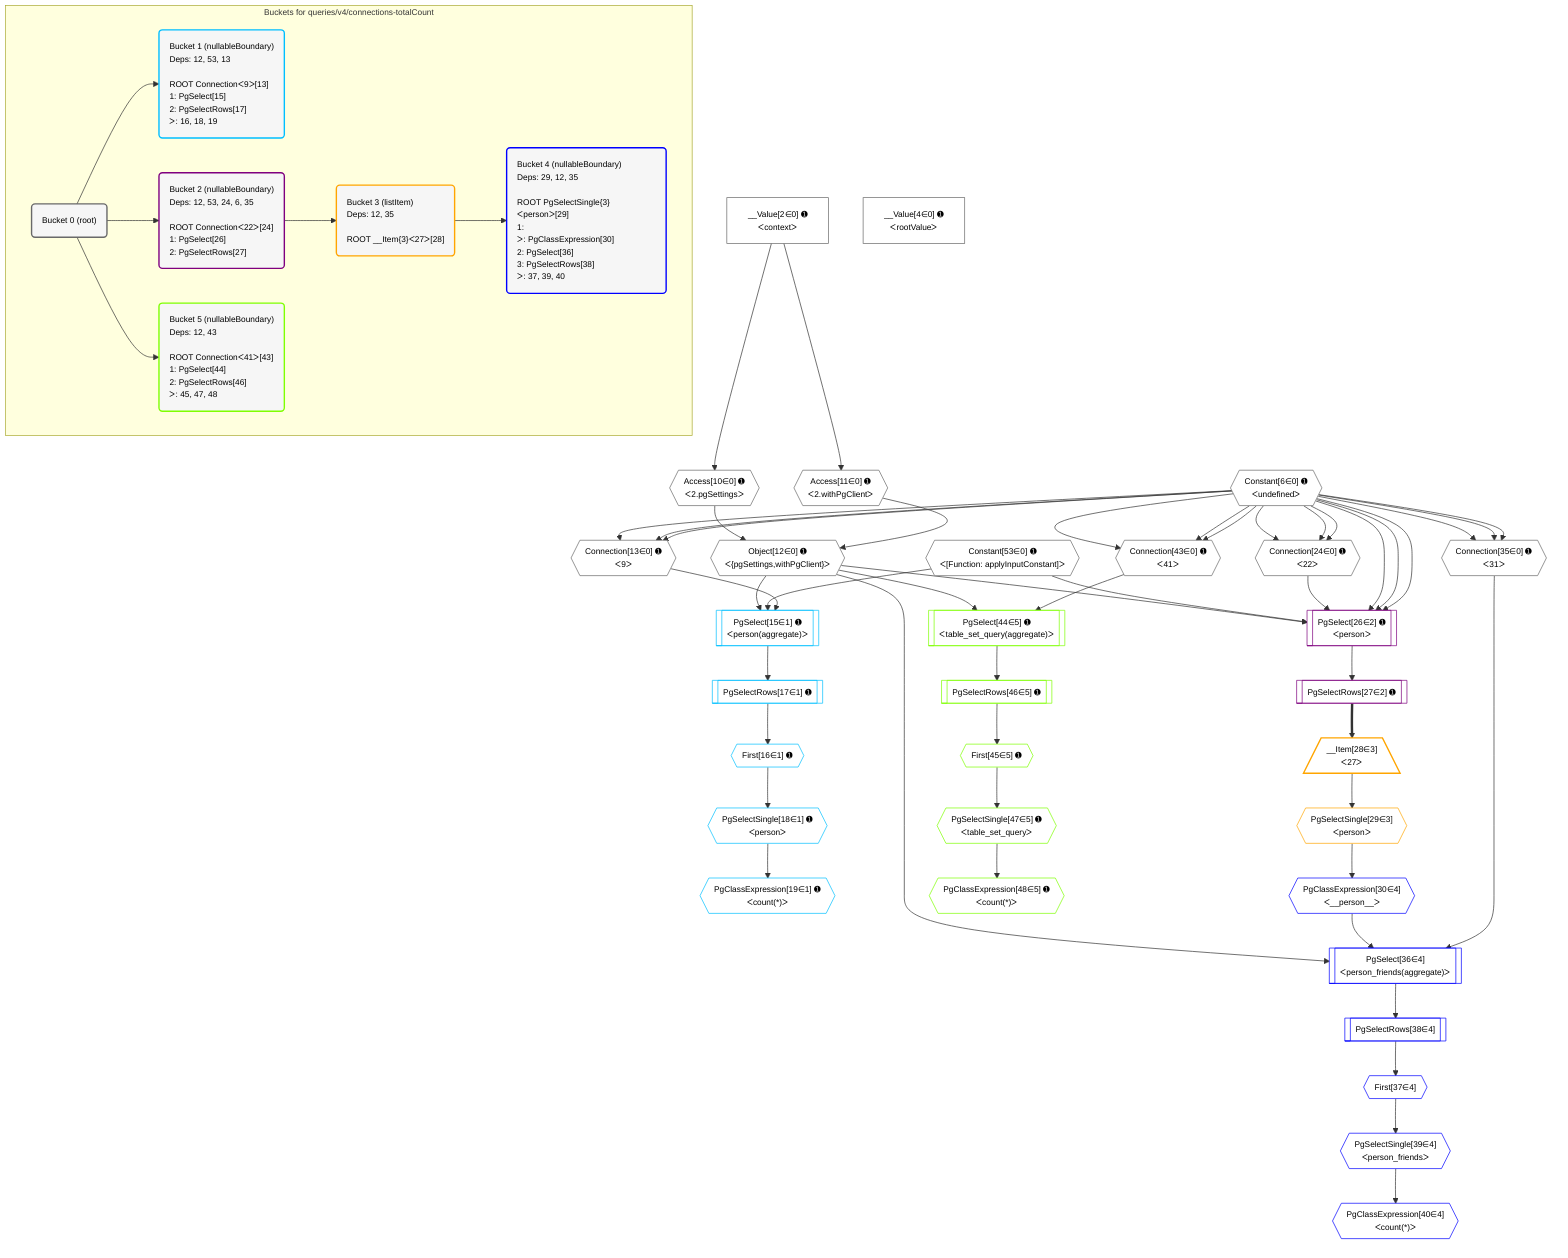 %%{init: {'themeVariables': { 'fontSize': '12px'}}}%%
graph TD
    classDef path fill:#eee,stroke:#000,color:#000
    classDef plan fill:#fff,stroke-width:1px,color:#000
    classDef itemplan fill:#fff,stroke-width:2px,color:#000
    classDef unbatchedplan fill:#dff,stroke-width:1px,color:#000
    classDef sideeffectplan fill:#fcc,stroke-width:2px,color:#000
    classDef bucket fill:#f6f6f6,color:#000,stroke-width:2px,text-align:left


    %% plan dependencies
    Connection13{{"Connection[13∈0] ➊<br />ᐸ9ᐳ"}}:::plan
    Constant6{{"Constant[6∈0] ➊<br />ᐸundefinedᐳ"}}:::plan
    Constant6 & Constant6 & Constant6 --> Connection13
    Connection24{{"Connection[24∈0] ➊<br />ᐸ22ᐳ"}}:::plan
    Constant6 & Constant6 & Constant6 --> Connection24
    Connection35{{"Connection[35∈0] ➊<br />ᐸ31ᐳ"}}:::plan
    Constant6 & Constant6 & Constant6 --> Connection35
    Connection43{{"Connection[43∈0] ➊<br />ᐸ41ᐳ"}}:::plan
    Constant6 & Constant6 & Constant6 --> Connection43
    Object12{{"Object[12∈0] ➊<br />ᐸ{pgSettings,withPgClient}ᐳ"}}:::plan
    Access10{{"Access[10∈0] ➊<br />ᐸ2.pgSettingsᐳ"}}:::plan
    Access11{{"Access[11∈0] ➊<br />ᐸ2.withPgClientᐳ"}}:::plan
    Access10 & Access11 --> Object12
    __Value2["__Value[2∈0] ➊<br />ᐸcontextᐳ"]:::plan
    __Value2 --> Access10
    __Value2 --> Access11
    __Value4["__Value[4∈0] ➊<br />ᐸrootValueᐳ"]:::plan
    Constant53{{"Constant[53∈0] ➊<br />ᐸ[Function: applyInputConstant]ᐳ"}}:::plan
    PgSelect15[["PgSelect[15∈1] ➊<br />ᐸperson(aggregate)ᐳ"]]:::plan
    Object12 & Constant53 & Connection13 --> PgSelect15
    First16{{"First[16∈1] ➊"}}:::plan
    PgSelectRows17[["PgSelectRows[17∈1] ➊"]]:::plan
    PgSelectRows17 --> First16
    PgSelect15 --> PgSelectRows17
    PgSelectSingle18{{"PgSelectSingle[18∈1] ➊<br />ᐸpersonᐳ"}}:::plan
    First16 --> PgSelectSingle18
    PgClassExpression19{{"PgClassExpression[19∈1] ➊<br />ᐸcount(*)ᐳ"}}:::plan
    PgSelectSingle18 --> PgClassExpression19
    PgSelect26[["PgSelect[26∈2] ➊<br />ᐸpersonᐳ"]]:::plan
    Object12 & Constant53 & Connection24 & Constant6 & Constant6 & Constant6 --> PgSelect26
    PgSelectRows27[["PgSelectRows[27∈2] ➊"]]:::plan
    PgSelect26 --> PgSelectRows27
    __Item28[/"__Item[28∈3]<br />ᐸ27ᐳ"\]:::itemplan
    PgSelectRows27 ==> __Item28
    PgSelectSingle29{{"PgSelectSingle[29∈3]<br />ᐸpersonᐳ"}}:::plan
    __Item28 --> PgSelectSingle29
    PgSelect36[["PgSelect[36∈4]<br />ᐸperson_friends(aggregate)ᐳ"]]:::plan
    PgClassExpression30{{"PgClassExpression[30∈4]<br />ᐸ__person__ᐳ"}}:::plan
    Object12 & PgClassExpression30 & Connection35 --> PgSelect36
    PgSelectSingle29 --> PgClassExpression30
    First37{{"First[37∈4]"}}:::plan
    PgSelectRows38[["PgSelectRows[38∈4]"]]:::plan
    PgSelectRows38 --> First37
    PgSelect36 --> PgSelectRows38
    PgSelectSingle39{{"PgSelectSingle[39∈4]<br />ᐸperson_friendsᐳ"}}:::plan
    First37 --> PgSelectSingle39
    PgClassExpression40{{"PgClassExpression[40∈4]<br />ᐸcount(*)ᐳ"}}:::plan
    PgSelectSingle39 --> PgClassExpression40
    PgSelect44[["PgSelect[44∈5] ➊<br />ᐸtable_set_query(aggregate)ᐳ"]]:::plan
    Object12 & Connection43 --> PgSelect44
    First45{{"First[45∈5] ➊"}}:::plan
    PgSelectRows46[["PgSelectRows[46∈5] ➊"]]:::plan
    PgSelectRows46 --> First45
    PgSelect44 --> PgSelectRows46
    PgSelectSingle47{{"PgSelectSingle[47∈5] ➊<br />ᐸtable_set_queryᐳ"}}:::plan
    First45 --> PgSelectSingle47
    PgClassExpression48{{"PgClassExpression[48∈5] ➊<br />ᐸcount(*)ᐳ"}}:::plan
    PgSelectSingle47 --> PgClassExpression48

    %% define steps

    subgraph "Buckets for queries/v4/connections-totalCount"
    Bucket0("Bucket 0 (root)"):::bucket
    classDef bucket0 stroke:#696969
    class Bucket0,__Value2,__Value4,Constant6,Access10,Access11,Object12,Connection13,Connection24,Connection35,Connection43,Constant53 bucket0
    Bucket1("Bucket 1 (nullableBoundary)<br />Deps: 12, 53, 13<br /><br />ROOT Connectionᐸ9ᐳ[13]<br />1: PgSelect[15]<br />2: PgSelectRows[17]<br />ᐳ: 16, 18, 19"):::bucket
    classDef bucket1 stroke:#00bfff
    class Bucket1,PgSelect15,First16,PgSelectRows17,PgSelectSingle18,PgClassExpression19 bucket1
    Bucket2("Bucket 2 (nullableBoundary)<br />Deps: 12, 53, 24, 6, 35<br /><br />ROOT Connectionᐸ22ᐳ[24]<br />1: PgSelect[26]<br />2: PgSelectRows[27]"):::bucket
    classDef bucket2 stroke:#7f007f
    class Bucket2,PgSelect26,PgSelectRows27 bucket2
    Bucket3("Bucket 3 (listItem)<br />Deps: 12, 35<br /><br />ROOT __Item{3}ᐸ27ᐳ[28]"):::bucket
    classDef bucket3 stroke:#ffa500
    class Bucket3,__Item28,PgSelectSingle29 bucket3
    Bucket4("Bucket 4 (nullableBoundary)<br />Deps: 29, 12, 35<br /><br />ROOT PgSelectSingle{3}ᐸpersonᐳ[29]<br />1: <br />ᐳ: PgClassExpression[30]<br />2: PgSelect[36]<br />3: PgSelectRows[38]<br />ᐳ: 37, 39, 40"):::bucket
    classDef bucket4 stroke:#0000ff
    class Bucket4,PgClassExpression30,PgSelect36,First37,PgSelectRows38,PgSelectSingle39,PgClassExpression40 bucket4
    Bucket5("Bucket 5 (nullableBoundary)<br />Deps: 12, 43<br /><br />ROOT Connectionᐸ41ᐳ[43]<br />1: PgSelect[44]<br />2: PgSelectRows[46]<br />ᐳ: 45, 47, 48"):::bucket
    classDef bucket5 stroke:#7fff00
    class Bucket5,PgSelect44,First45,PgSelectRows46,PgSelectSingle47,PgClassExpression48 bucket5
    Bucket0 --> Bucket1 & Bucket2 & Bucket5
    Bucket2 --> Bucket3
    Bucket3 --> Bucket4
    end